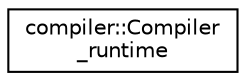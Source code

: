 digraph "Graphical Class Hierarchy"
{
 // LATEX_PDF_SIZE
  edge [fontname="Helvetica",fontsize="10",labelfontname="Helvetica",labelfontsize="10"];
  node [fontname="Helvetica",fontsize="10",shape=record];
  rankdir="LR";
  Node0 [label="compiler::Compiler\l_runtime",height=0.2,width=0.4,color="black", fillcolor="white", style="filled",URL="$classcompiler_1_1_compiler__runtime.html",tooltip="Class for compiler runtime."];
}
